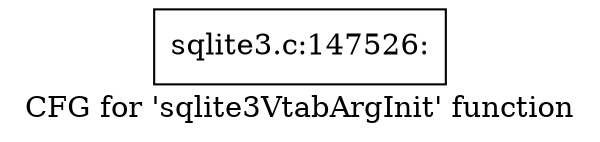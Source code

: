 digraph "CFG for 'sqlite3VtabArgInit' function" {
	label="CFG for 'sqlite3VtabArgInit' function";

	Node0x55c0fa3f2880 [shape=record,label="{sqlite3.c:147526:}"];
}
